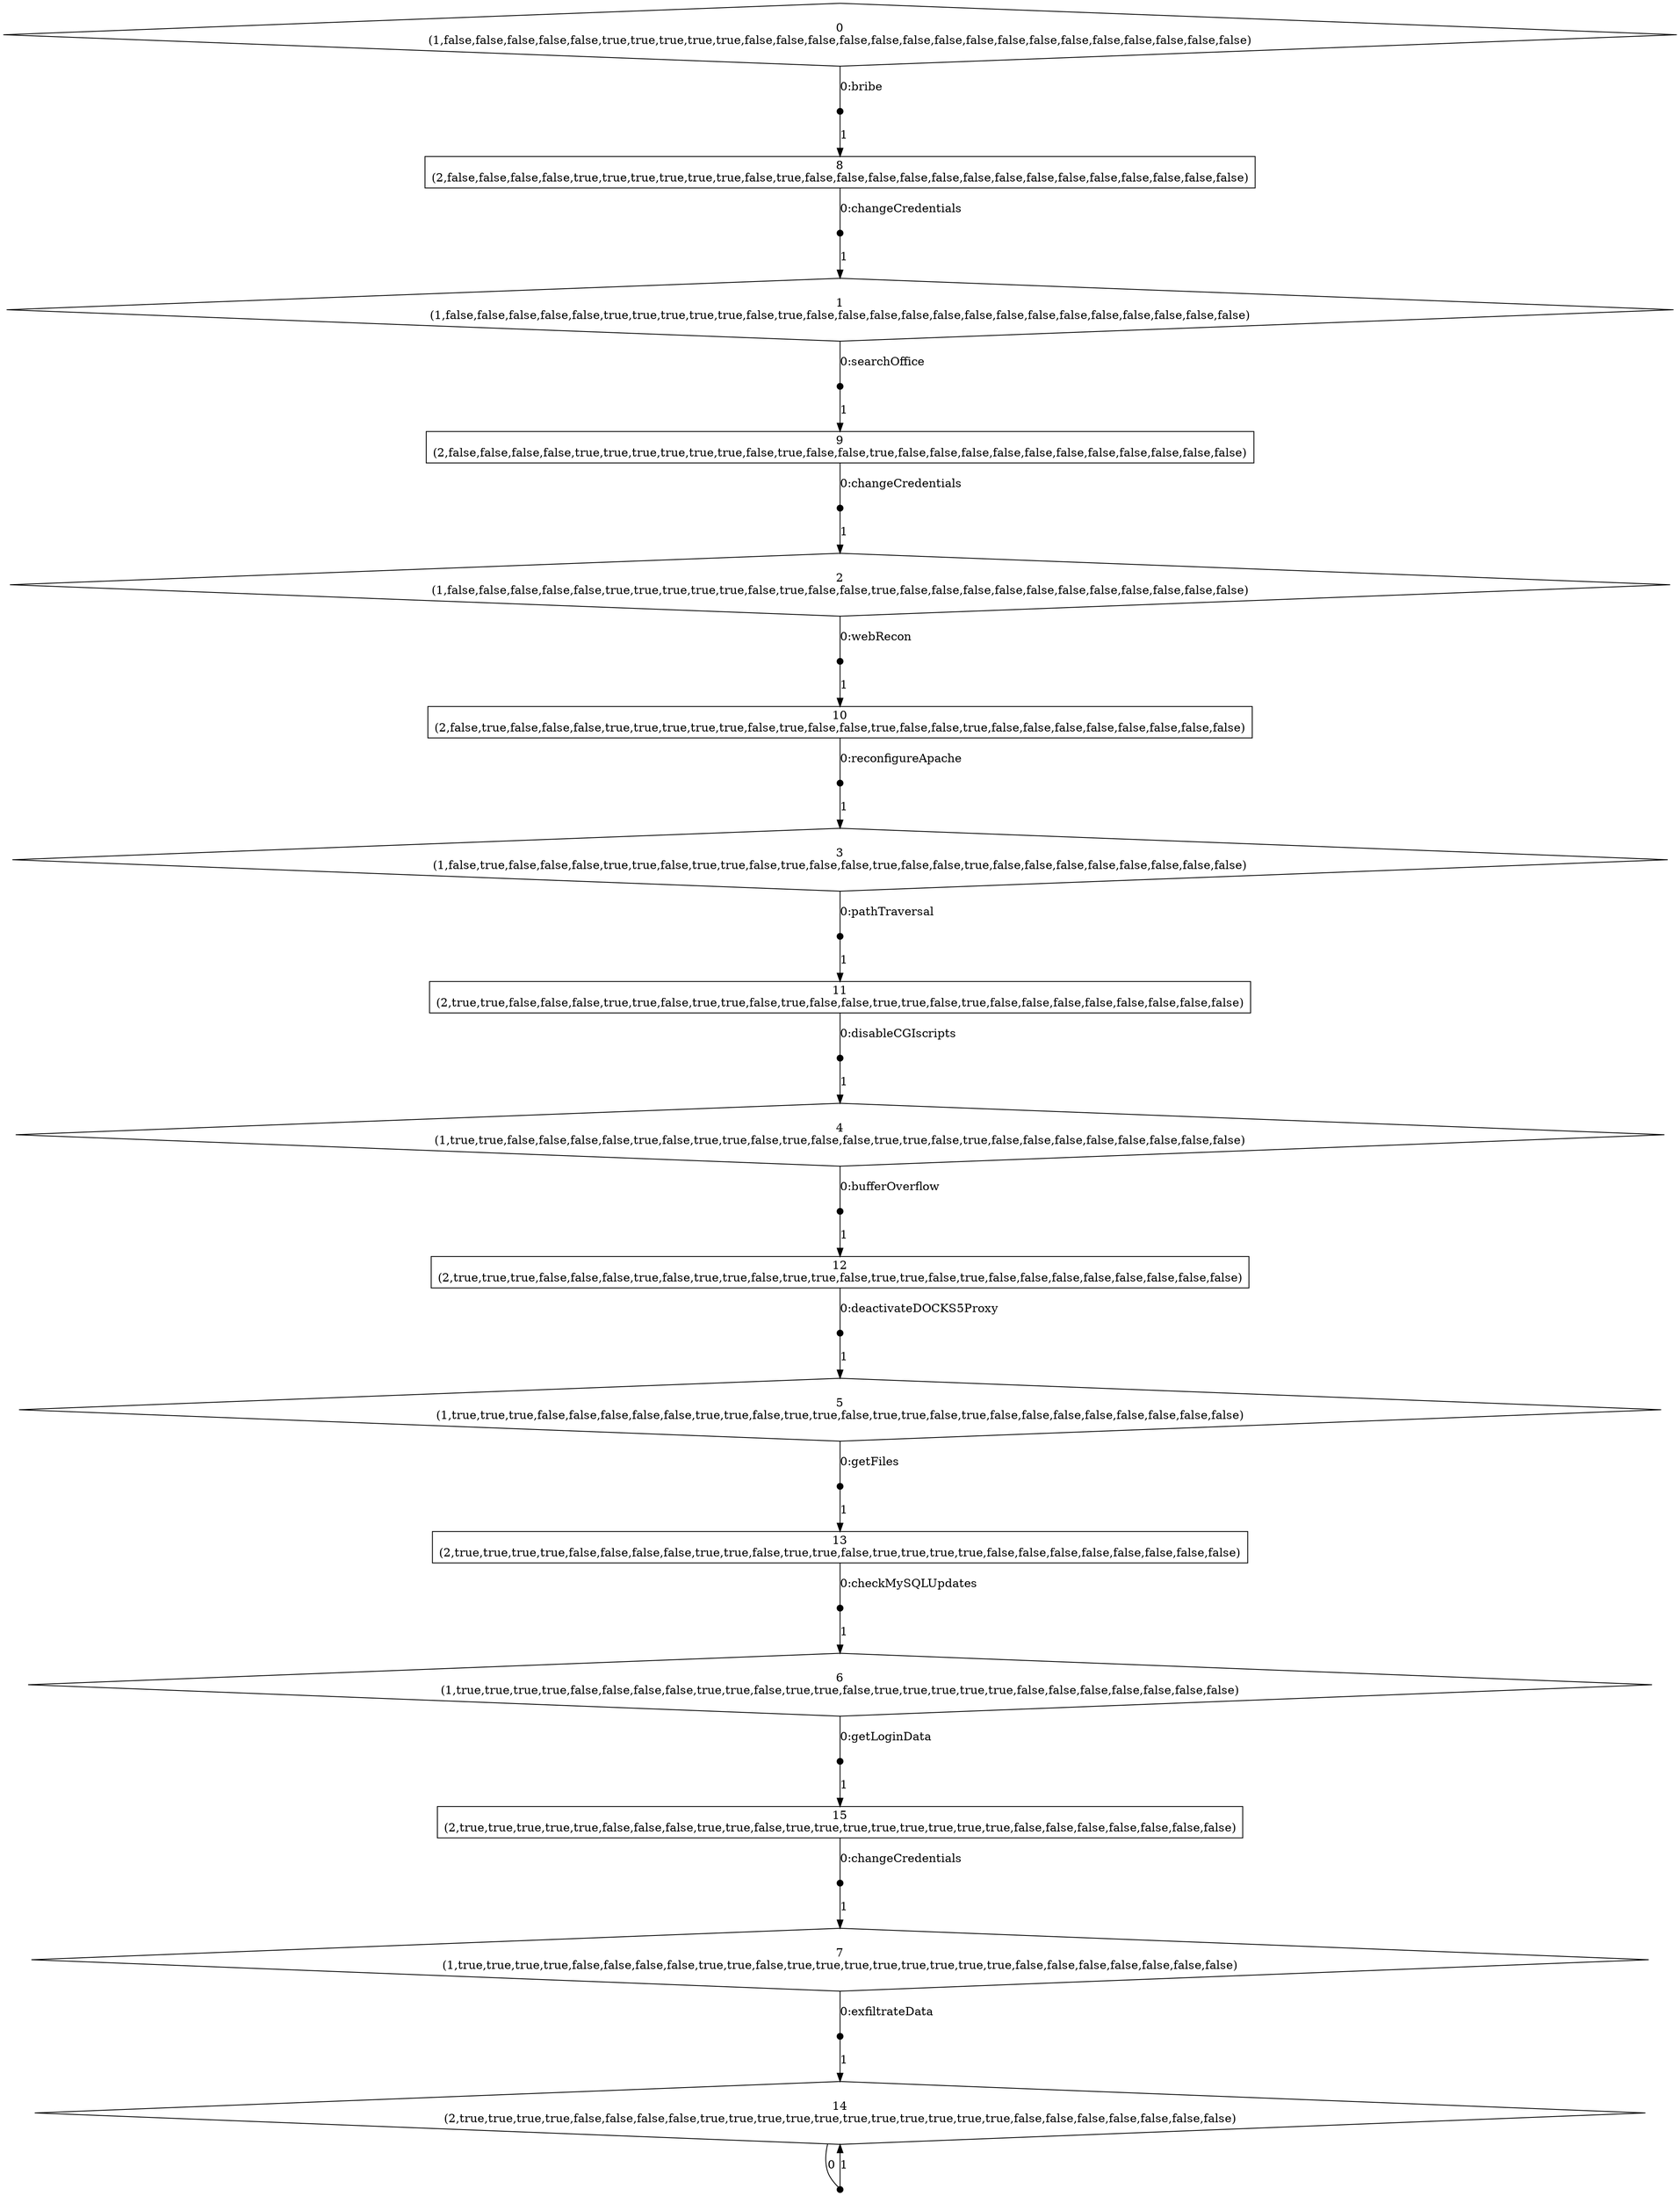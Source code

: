 digraph SMG {
node [label="",shape="box"];
0 [label="0\n(1,false,false,false,false,false,true,true,true,true,true,false,false,false,false,false,false,false,false,false,false,false,false,false,false,false,false)",shape="diamond"];
0 -> n0_0  [label="0:bribe",arrowhead="none"];
n0_0 [ shape=point,width=0.1,height=0.1,label="" ];
n0_0 -> 8  [label="1"];
1 [label="1\n(1,false,false,false,false,false,true,true,true,true,true,false,true,false,false,false,false,false,false,false,false,false,false,false,false,false,false)",shape="diamond"];
1 -> n1_0  [label="0:searchOffice",arrowhead="none"];
n1_0 [ shape=point,width=0.1,height=0.1,label="" ];
n1_0 -> 9  [label="1"];
2 [label="2\n(1,false,false,false,false,false,true,true,true,true,true,false,true,false,false,true,false,false,false,false,false,false,false,false,false,false,false)",shape="diamond"];
2 -> n2_0  [label="0:webRecon",arrowhead="none"];
n2_0 [ shape=point,width=0.1,height=0.1,label="" ];
n2_0 -> 10  [label="1"];
3 [label="3\n(1,false,true,false,false,false,true,true,false,true,true,false,true,false,false,true,false,false,true,false,false,false,false,false,false,false,false)",shape="diamond"];
3 -> n3_0  [label="0:pathTraversal",arrowhead="none"];
n3_0 [ shape=point,width=0.1,height=0.1,label="" ];
n3_0 -> 11  [label="1"];
4 [label="4\n(1,true,true,false,false,false,false,true,false,true,true,false,true,false,false,true,true,false,true,false,false,false,false,false,false,false,false)",shape="diamond"];
4 -> n4_0  [label="0:bufferOverflow",arrowhead="none"];
n4_0 [ shape=point,width=0.1,height=0.1,label="" ];
n4_0 -> 12  [label="1"];
5 [label="5\n(1,true,true,true,false,false,false,false,false,true,true,false,true,true,false,true,true,false,true,false,false,false,false,false,false,false,false)",shape="diamond"];
5 -> n5_0  [label="0:getFiles",arrowhead="none"];
n5_0 [ shape=point,width=0.1,height=0.1,label="" ];
n5_0 -> 13  [label="1"];
6 [label="6\n(1,true,true,true,true,false,false,false,false,true,true,false,true,true,false,true,true,true,true,true,false,false,false,false,false,false,false)",shape="diamond"];
6 -> n6_0  [label="0:getLoginData",arrowhead="none"];
n6_0 [ shape=point,width=0.1,height=0.1,label="" ];
n6_0 -> 15  [label="1"];
7 [label="7\n(1,true,true,true,true,false,false,false,false,true,true,false,true,true,true,true,true,true,true,true,false,false,false,false,false,false,false)",shape="diamond"];
7 -> n7_0  [label="0:exfiltrateData",arrowhead="none"];
n7_0 [ shape=point,width=0.1,height=0.1,label="" ];
n7_0 -> 14  [label="1"];
8 [label="8\n(2,false,false,false,false,true,true,true,true,true,true,false,true,false,false,false,false,false,false,false,false,false,false,false,false,false,false)"];
8 -> n8_0  [label="0:changeCredentials",arrowhead="none"];
n8_0 [ shape=point,width=0.1,height=0.1,label="" ];
n8_0 -> 1  [label="1"];
9 [label="9\n(2,false,false,false,false,true,true,true,true,true,true,false,true,false,false,true,false,false,false,false,false,false,false,false,false,false,false)"];
9 -> n9_0  [label="0:changeCredentials",arrowhead="none"];
n9_0 [ shape=point,width=0.1,height=0.1,label="" ];
n9_0 -> 2  [label="1"];
10 [label="10\n(2,false,true,false,false,false,true,true,true,true,true,false,true,false,false,true,false,false,true,false,false,false,false,false,false,false,false)"];
10 -> n10_0  [label="0:reconfigureApache",arrowhead="none"];
n10_0 [ shape=point,width=0.1,height=0.1,label="" ];
n10_0 -> 3  [label="1"];
11 [label="11\n(2,true,true,false,false,false,true,true,false,true,true,false,true,false,false,true,true,false,true,false,false,false,false,false,false,false,false)"];
11 -> n11_0  [label="0:disableCGIscripts",arrowhead="none"];
n11_0 [ shape=point,width=0.1,height=0.1,label="" ];
n11_0 -> 4  [label="1"];
12 [label="12\n(2,true,true,true,false,false,false,true,false,true,true,false,true,true,false,true,true,false,true,false,false,false,false,false,false,false,false)"];
12 -> n12_0  [label="0:deactivateDOCKS5Proxy",arrowhead="none"];
n12_0 [ shape=point,width=0.1,height=0.1,label="" ];
n12_0 -> 5  [label="1"];
13 [label="13\n(2,true,true,true,true,false,false,false,false,true,true,false,true,true,false,true,true,true,true,false,false,false,false,false,false,false,false)"];
13 -> n13_0  [label="0:checkMySQLUpdates",arrowhead="none"];
n13_0 [ shape=point,width=0.1,height=0.1,label="" ];
n13_0 -> 6  [label="1"];
14 [label="14\n(2,true,true,true,true,false,false,false,false,true,true,true,true,true,true,true,true,true,true,true,false,false,false,false,false,false,false)",shape="diamond"];
14 -> n14_0  [label="0",arrowhead="none"];
n14_0 [ shape=point,width=0.1,height=0.1,label="" ];
n14_0 -> 14  [label="1"];
15 [label="15\n(2,true,true,true,true,true,false,false,false,true,true,false,true,true,true,true,true,true,true,true,false,false,false,false,false,false,false)"];
15 -> n15_0  [label="0:changeCredentials",arrowhead="none"];
n15_0 [ shape=point,width=0.1,height=0.1,label="" ];
n15_0 -> 7  [label="1"];
}
